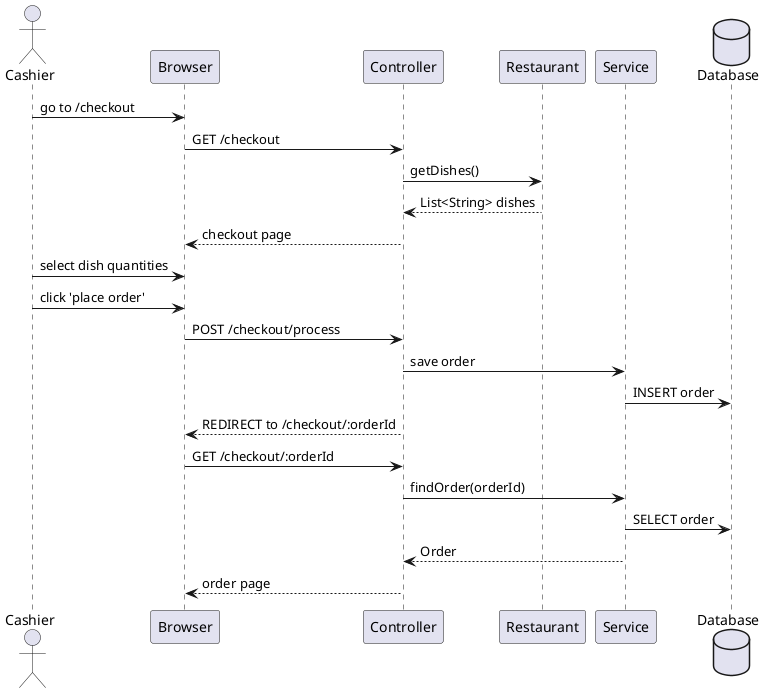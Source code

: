 @startuml
'https://plantuml.com/sequence-diagram
actor Cashier
participant Browser
participant Controller
participant Restaurant
participant Service
database Database

Cashier -> Browser: go to /checkout
Browser -> Controller: GET /checkout
Controller -> Restaurant: getDishes()
Controller <-- Restaurant: List<String> dishes
Browser <-- Controller: checkout page

Cashier -> Browser: select dish quantities
Cashier -> Browser: click 'place order'
Browser -> Controller: POST /checkout/process
Controller -> Service: save order
Service -> Database: INSERT order
Browser <-- Controller: REDIRECT to /checkout/:orderId
Browser -> Controller: GET /checkout/:orderId
Controller -> Service: findOrder(orderId)
Service -> Database: SELECT order
Controller <-- Service: Order
Browser <-- Controller: order page
@enduml